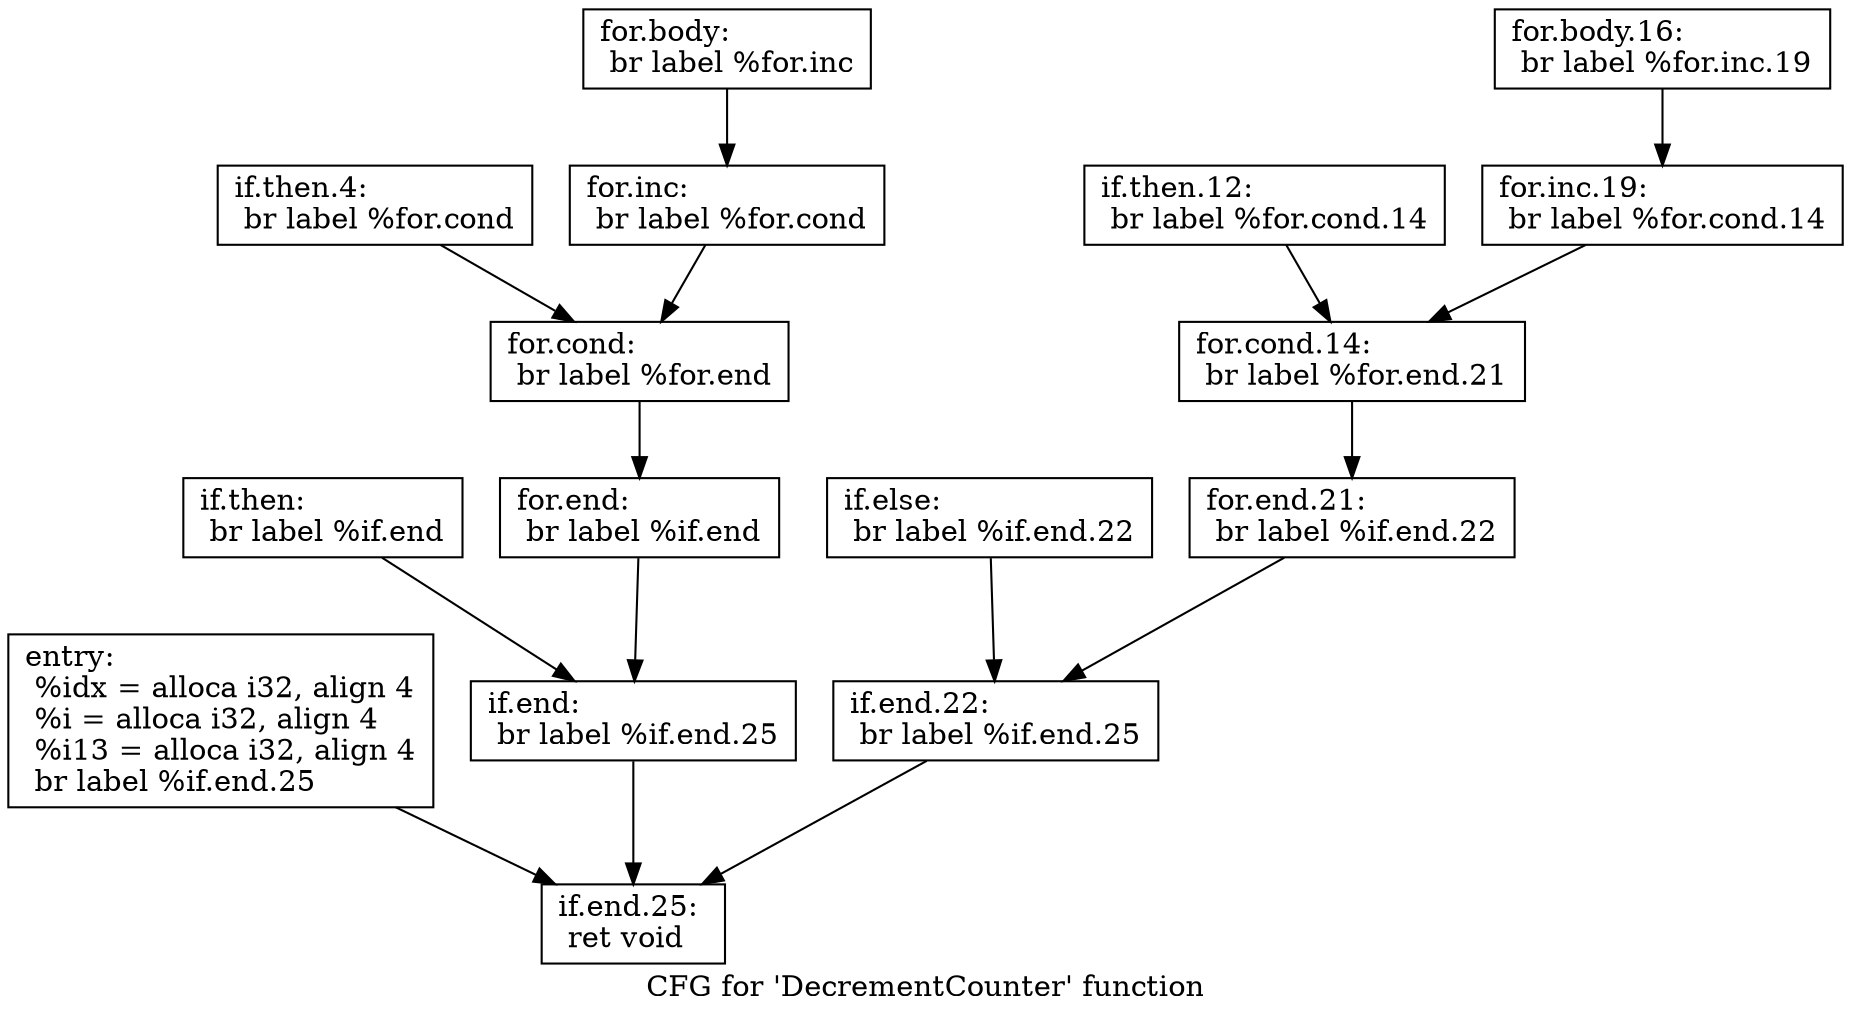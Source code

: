 digraph "CFG for 'DecrementCounter' function" {
	label="CFG for 'DecrementCounter' function";

	Node0x5e9e970 [shape=record,label="{entry:\l  %idx = alloca i32, align 4\l  %i = alloca i32, align 4\l  %i13 = alloca i32, align 4\l  br label %if.end.25\l}"];
	Node0x5e9e970 -> Node0x5e9ee20;
	Node0x5e9e9c0 [shape=record,label="{if.then:                                          \l  br label %if.end\l}"];
	Node0x5e9e9c0 -> Node0x5e9eba0;
	Node0x5e9ea10 [shape=record,label="{if.then.4:                                        \l  br label %for.cond\l}"];
	Node0x5e9ea10 -> Node0x5e9ea60;
	Node0x5e9ea60 [shape=record,label="{for.cond:                                         \l  br label %for.end\l}"];
	Node0x5e9ea60 -> Node0x5e9eb50;
	Node0x5e9eab0 [shape=record,label="{for.body:                                         \l  br label %for.inc\l}"];
	Node0x5e9eab0 -> Node0x5e9eb00;
	Node0x5e9eb00 [shape=record,label="{for.inc:                                          \l  br label %for.cond\l}"];
	Node0x5e9eb00 -> Node0x5e9ea60;
	Node0x5e9eb50 [shape=record,label="{for.end:                                          \l  br label %if.end\l}"];
	Node0x5e9eb50 -> Node0x5e9eba0;
	Node0x5e9eba0 [shape=record,label="{if.end:                                           \l  br label %if.end.25\l}"];
	Node0x5e9eba0 -> Node0x5e9ee20;
	Node0x5e9ebf0 [shape=record,label="{if.else:                                          \l  br label %if.end.22\l}"];
	Node0x5e9ebf0 -> Node0x5e9edd0;
	Node0x5e9ec40 [shape=record,label="{if.then.12:                                       \l  br label %for.cond.14\l}"];
	Node0x5e9ec40 -> Node0x5e9ec90;
	Node0x5e9ec90 [shape=record,label="{for.cond.14:                                      \l  br label %for.end.21\l}"];
	Node0x5e9ec90 -> Node0x5e9ed80;
	Node0x5e9ece0 [shape=record,label="{for.body.16:                                      \l  br label %for.inc.19\l}"];
	Node0x5e9ece0 -> Node0x5e9ed30;
	Node0x5e9ed30 [shape=record,label="{for.inc.19:                                       \l  br label %for.cond.14\l}"];
	Node0x5e9ed30 -> Node0x5e9ec90;
	Node0x5e9ed80 [shape=record,label="{for.end.21:                                       \l  br label %if.end.22\l}"];
	Node0x5e9ed80 -> Node0x5e9edd0;
	Node0x5e9edd0 [shape=record,label="{if.end.22:                                        \l  br label %if.end.25\l}"];
	Node0x5e9edd0 -> Node0x5e9ee20;
	Node0x5e9ee20 [shape=record,label="{if.end.25:                                        \l  ret void\l}"];
}
